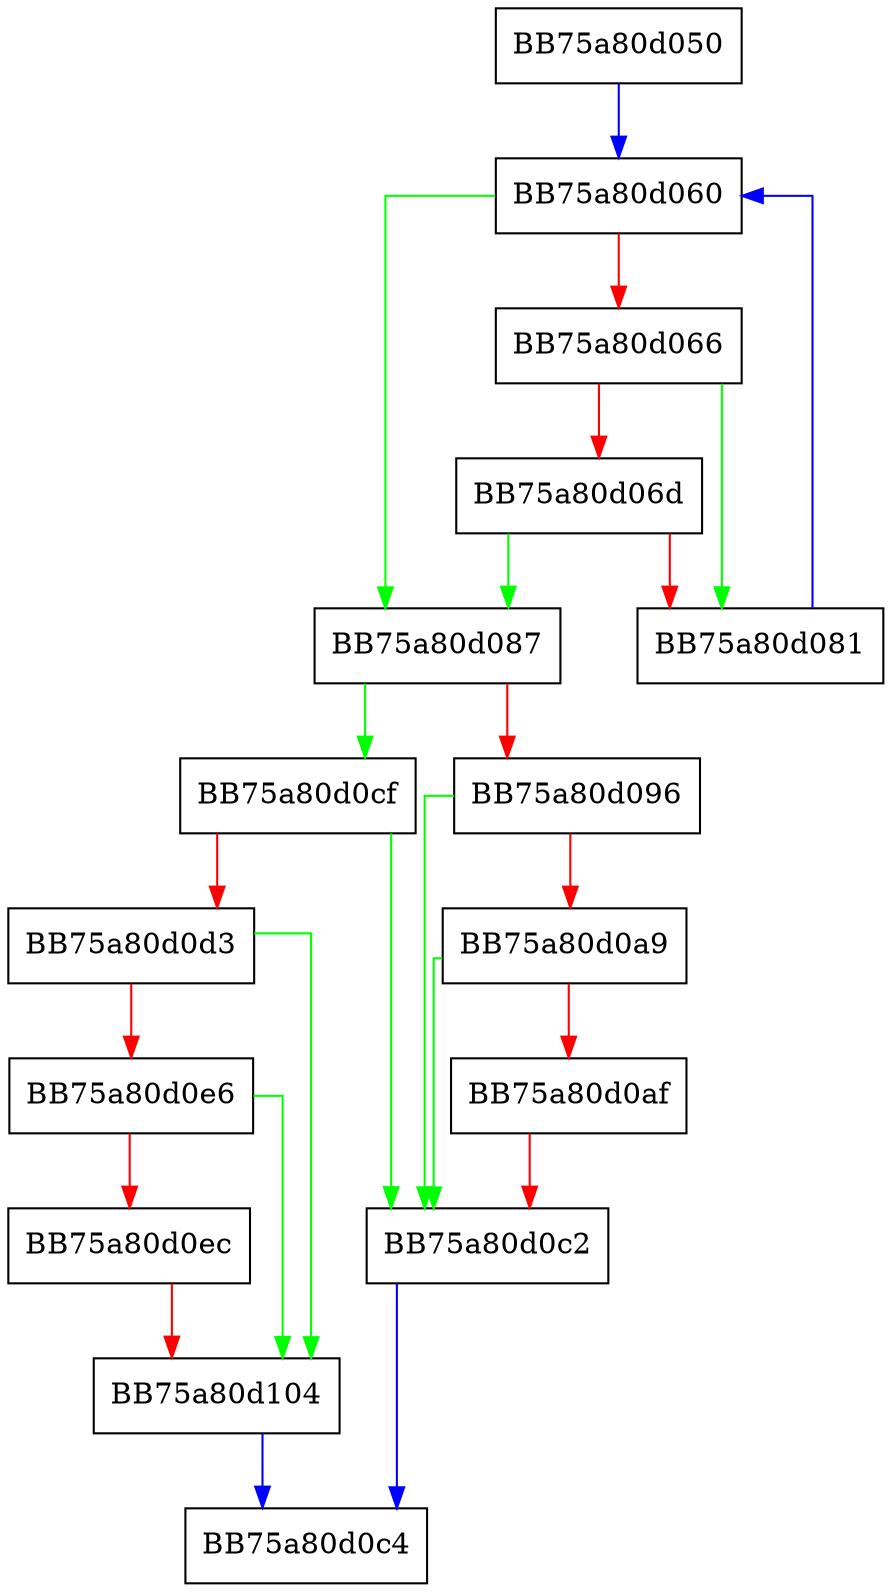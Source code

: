digraph Init {
  node [shape="box"];
  graph [splines=ortho];
  BB75a80d050 -> BB75a80d060 [color="blue"];
  BB75a80d060 -> BB75a80d087 [color="green"];
  BB75a80d060 -> BB75a80d066 [color="red"];
  BB75a80d066 -> BB75a80d081 [color="green"];
  BB75a80d066 -> BB75a80d06d [color="red"];
  BB75a80d06d -> BB75a80d087 [color="green"];
  BB75a80d06d -> BB75a80d081 [color="red"];
  BB75a80d081 -> BB75a80d060 [color="blue"];
  BB75a80d087 -> BB75a80d0cf [color="green"];
  BB75a80d087 -> BB75a80d096 [color="red"];
  BB75a80d096 -> BB75a80d0c2 [color="green"];
  BB75a80d096 -> BB75a80d0a9 [color="red"];
  BB75a80d0a9 -> BB75a80d0c2 [color="green"];
  BB75a80d0a9 -> BB75a80d0af [color="red"];
  BB75a80d0af -> BB75a80d0c2 [color="red"];
  BB75a80d0c2 -> BB75a80d0c4 [color="blue"];
  BB75a80d0cf -> BB75a80d0c2 [color="green"];
  BB75a80d0cf -> BB75a80d0d3 [color="red"];
  BB75a80d0d3 -> BB75a80d104 [color="green"];
  BB75a80d0d3 -> BB75a80d0e6 [color="red"];
  BB75a80d0e6 -> BB75a80d104 [color="green"];
  BB75a80d0e6 -> BB75a80d0ec [color="red"];
  BB75a80d0ec -> BB75a80d104 [color="red"];
  BB75a80d104 -> BB75a80d0c4 [color="blue"];
}